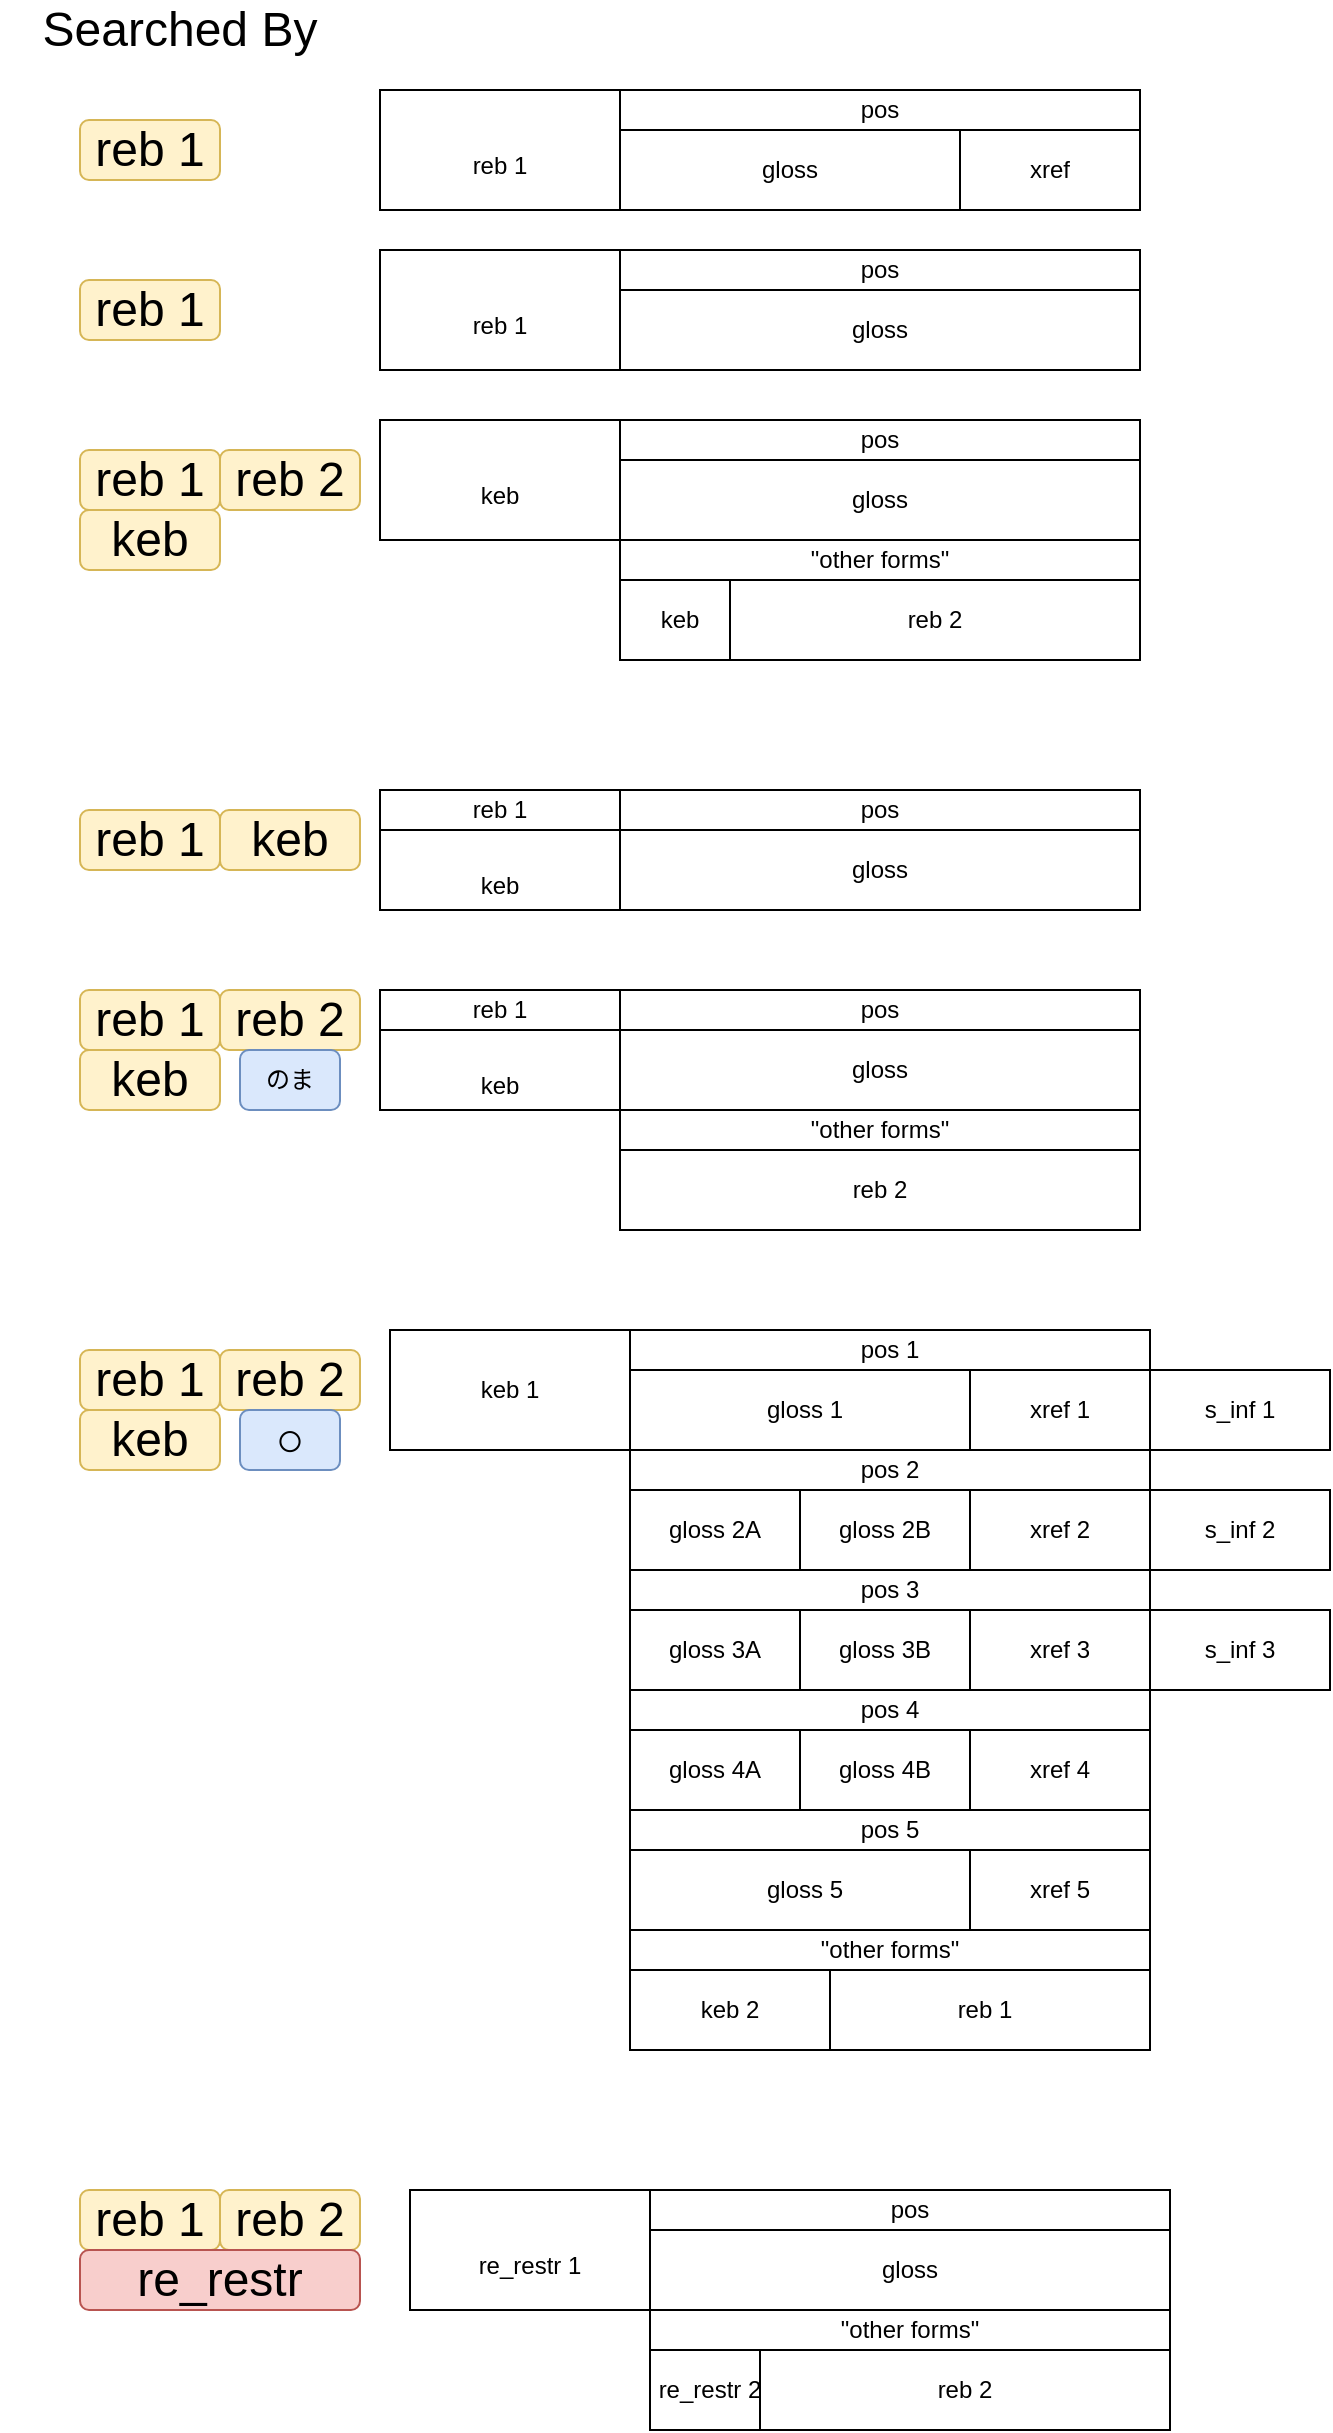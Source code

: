 <mxfile version="15.3.5" type="device"><diagram id="YaNyc30fb01BKYTUnE-E" name="Page-1"><mxGraphModel dx="749" dy="666" grid="1" gridSize="10" guides="1" tooltips="1" connect="1" arrows="1" fold="1" page="1" pageScale="1" pageWidth="850" pageHeight="1100" math="0" shadow="0"><root><mxCell id="0"/><mxCell id="1" parent="0"/><mxCell id="m7RnuNLn5C-3_QpmldOm-1" value="&lt;font style=&quot;font-size: 12px&quot;&gt;reb 1&lt;/font&gt;" style="rounded=0;whiteSpace=wrap;html=1;hachureGap=4;pointerEvents=0;fontSize=34;" vertex="1" parent="1"><mxGeometry x="230" y="270" width="120" height="60" as="geometry"/></mxCell><mxCell id="m7RnuNLn5C-3_QpmldOm-2" value="pos" style="rounded=0;whiteSpace=wrap;html=1;hachureGap=4;pointerEvents=0;" vertex="1" parent="1"><mxGeometry x="350" y="270" width="260" height="20" as="geometry"/></mxCell><mxCell id="m7RnuNLn5C-3_QpmldOm-4" value="gloss" style="rounded=0;whiteSpace=wrap;html=1;hachureGap=4;pointerEvents=0;" vertex="1" parent="1"><mxGeometry x="350" y="290" width="170" height="40" as="geometry"/></mxCell><mxCell id="m7RnuNLn5C-3_QpmldOm-5" value="xref" style="rounded=0;whiteSpace=wrap;html=1;hachureGap=4;pointerEvents=0;" vertex="1" parent="1"><mxGeometry x="520" y="290" width="90" height="40" as="geometry"/></mxCell><mxCell id="m7RnuNLn5C-3_QpmldOm-6" value="&lt;font style=&quot;font-size: 12px&quot;&gt;reb 1&lt;/font&gt;" style="rounded=0;whiteSpace=wrap;html=1;hachureGap=4;pointerEvents=0;fontSize=34;" vertex="1" parent="1"><mxGeometry x="230" y="350" width="120" height="60" as="geometry"/></mxCell><mxCell id="m7RnuNLn5C-3_QpmldOm-7" value="pos" style="rounded=0;whiteSpace=wrap;html=1;hachureGap=4;pointerEvents=0;" vertex="1" parent="1"><mxGeometry x="350" y="350" width="260" height="20" as="geometry"/></mxCell><mxCell id="m7RnuNLn5C-3_QpmldOm-8" value="gloss" style="rounded=0;whiteSpace=wrap;html=1;hachureGap=4;pointerEvents=0;" vertex="1" parent="1"><mxGeometry x="350" y="370" width="260" height="40" as="geometry"/></mxCell><mxCell id="m7RnuNLn5C-3_QpmldOm-10" value="reb 1" style="rounded=1;whiteSpace=wrap;html=1;hachureGap=4;pointerEvents=0;fontSize=24;fillColor=#fff2cc;strokeColor=#d6b656;" vertex="1" parent="1"><mxGeometry x="80" y="285" width="70" height="30" as="geometry"/></mxCell><mxCell id="m7RnuNLn5C-3_QpmldOm-13" value="&lt;font style=&quot;font-size: 12px&quot;&gt;keb&lt;/font&gt;" style="rounded=0;whiteSpace=wrap;html=1;hachureGap=4;pointerEvents=0;fontSize=34;" vertex="1" parent="1"><mxGeometry x="230" y="435" width="120" height="60" as="geometry"/></mxCell><mxCell id="m7RnuNLn5C-3_QpmldOm-14" value="pos" style="rounded=0;whiteSpace=wrap;html=1;hachureGap=4;pointerEvents=0;" vertex="1" parent="1"><mxGeometry x="350" y="435" width="260" height="20" as="geometry"/></mxCell><mxCell id="m7RnuNLn5C-3_QpmldOm-15" value="gloss" style="rounded=0;whiteSpace=wrap;html=1;hachureGap=4;pointerEvents=0;" vertex="1" parent="1"><mxGeometry x="350" y="455" width="260" height="40" as="geometry"/></mxCell><mxCell id="m7RnuNLn5C-3_QpmldOm-16" value="keb" style="rounded=0;whiteSpace=wrap;html=1;hachureGap=4;pointerEvents=0;" vertex="1" parent="1"><mxGeometry x="350" y="515" width="60" height="40" as="geometry"/></mxCell><mxCell id="m7RnuNLn5C-3_QpmldOm-17" value="reb 2" style="rounded=0;whiteSpace=wrap;html=1;hachureGap=4;pointerEvents=0;" vertex="1" parent="1"><mxGeometry x="405" y="515" width="205" height="40" as="geometry"/></mxCell><mxCell id="m7RnuNLn5C-3_QpmldOm-18" value="Searched By" style="text;html=1;strokeColor=none;fillColor=none;align=center;verticalAlign=middle;whiteSpace=wrap;rounded=0;hachureGap=4;pointerEvents=0;fontSize=24;" vertex="1" parent="1"><mxGeometry x="40" y="230" width="180" height="20" as="geometry"/></mxCell><mxCell id="m7RnuNLn5C-3_QpmldOm-19" value="reb 1" style="rounded=1;whiteSpace=wrap;html=1;hachureGap=4;pointerEvents=0;fontSize=24;fillColor=#fff2cc;strokeColor=#d6b656;" vertex="1" parent="1"><mxGeometry x="80" y="365" width="70" height="30" as="geometry"/></mxCell><mxCell id="m7RnuNLn5C-3_QpmldOm-20" value="reb 1" style="rounded=1;whiteSpace=wrap;html=1;hachureGap=4;pointerEvents=0;fontSize=24;fillColor=#fff2cc;strokeColor=#d6b656;" vertex="1" parent="1"><mxGeometry x="80" y="450" width="70" height="30" as="geometry"/></mxCell><mxCell id="m7RnuNLn5C-3_QpmldOm-21" value="reb 2" style="rounded=1;whiteSpace=wrap;html=1;hachureGap=4;pointerEvents=0;fontSize=24;fillColor=#fff2cc;strokeColor=#d6b656;" vertex="1" parent="1"><mxGeometry x="150" y="450" width="70" height="30" as="geometry"/></mxCell><mxCell id="m7RnuNLn5C-3_QpmldOm-22" value="keb" style="rounded=1;whiteSpace=wrap;html=1;hachureGap=4;pointerEvents=0;fontSize=24;fillColor=#fff2cc;strokeColor=#d6b656;" vertex="1" parent="1"><mxGeometry x="80" y="480" width="70" height="30" as="geometry"/></mxCell><mxCell id="m7RnuNLn5C-3_QpmldOm-23" value="reb 1" style="rounded=1;whiteSpace=wrap;html=1;hachureGap=4;pointerEvents=0;fontSize=24;fillColor=#fff2cc;strokeColor=#d6b656;" vertex="1" parent="1"><mxGeometry x="80" y="630" width="70" height="30" as="geometry"/></mxCell><mxCell id="m7RnuNLn5C-3_QpmldOm-24" value="&lt;font style=&quot;font-size: 12px&quot;&gt;keb&lt;/font&gt;" style="rounded=0;whiteSpace=wrap;html=1;hachureGap=4;pointerEvents=0;fontSize=34;" vertex="1" parent="1"><mxGeometry x="230" y="640" width="120" height="40" as="geometry"/></mxCell><mxCell id="m7RnuNLn5C-3_QpmldOm-25" value="pos" style="rounded=0;whiteSpace=wrap;html=1;hachureGap=4;pointerEvents=0;" vertex="1" parent="1"><mxGeometry x="350" y="620" width="260" height="20" as="geometry"/></mxCell><mxCell id="m7RnuNLn5C-3_QpmldOm-26" value="gloss" style="rounded=0;whiteSpace=wrap;html=1;hachureGap=4;pointerEvents=0;" vertex="1" parent="1"><mxGeometry x="350" y="640" width="260" height="40" as="geometry"/></mxCell><mxCell id="m7RnuNLn5C-3_QpmldOm-27" value="reb 1" style="rounded=0;whiteSpace=wrap;html=1;hachureGap=4;pointerEvents=0;" vertex="1" parent="1"><mxGeometry x="230" y="620" width="120" height="20" as="geometry"/></mxCell><mxCell id="m7RnuNLn5C-3_QpmldOm-28" value="reb 1" style="rounded=1;whiteSpace=wrap;html=1;hachureGap=4;pointerEvents=0;fontSize=24;fillColor=#fff2cc;strokeColor=#d6b656;" vertex="1" parent="1"><mxGeometry x="80" y="720" width="70" height="30" as="geometry"/></mxCell><mxCell id="m7RnuNLn5C-3_QpmldOm-29" value="reb 2" style="rounded=1;whiteSpace=wrap;html=1;hachureGap=4;pointerEvents=0;fontSize=24;fillColor=#fff2cc;strokeColor=#d6b656;" vertex="1" parent="1"><mxGeometry x="150" y="720" width="70" height="30" as="geometry"/></mxCell><mxCell id="m7RnuNLn5C-3_QpmldOm-30" value="keb" style="rounded=1;whiteSpace=wrap;html=1;hachureGap=4;pointerEvents=0;fontSize=24;fillColor=#fff2cc;strokeColor=#d6b656;" vertex="1" parent="1"><mxGeometry x="80" y="750" width="70" height="30" as="geometry"/></mxCell><mxCell id="m7RnuNLn5C-3_QpmldOm-31" value="&lt;font style=&quot;font-size: 12px&quot;&gt;keb&lt;/font&gt;" style="rounded=0;whiteSpace=wrap;html=1;hachureGap=4;pointerEvents=0;fontSize=34;" vertex="1" parent="1"><mxGeometry x="230" y="740" width="120" height="40" as="geometry"/></mxCell><mxCell id="m7RnuNLn5C-3_QpmldOm-32" value="pos" style="rounded=0;whiteSpace=wrap;html=1;hachureGap=4;pointerEvents=0;" vertex="1" parent="1"><mxGeometry x="350" y="720" width="260" height="20" as="geometry"/></mxCell><mxCell id="m7RnuNLn5C-3_QpmldOm-33" value="gloss" style="rounded=0;whiteSpace=wrap;html=1;hachureGap=4;pointerEvents=0;" vertex="1" parent="1"><mxGeometry x="350" y="740" width="260" height="40" as="geometry"/></mxCell><mxCell id="m7RnuNLn5C-3_QpmldOm-34" value="reb 1" style="rounded=0;whiteSpace=wrap;html=1;hachureGap=4;pointerEvents=0;" vertex="1" parent="1"><mxGeometry x="230" y="720" width="120" height="20" as="geometry"/></mxCell><mxCell id="m7RnuNLn5C-3_QpmldOm-36" value="reb 2" style="rounded=0;whiteSpace=wrap;html=1;hachureGap=4;pointerEvents=0;" vertex="1" parent="1"><mxGeometry x="350" y="800" width="260" height="40" as="geometry"/></mxCell><mxCell id="m7RnuNLn5C-3_QpmldOm-37" value="&quot;other forms&quot;" style="rounded=0;whiteSpace=wrap;html=1;hachureGap=4;pointerEvents=0;" vertex="1" parent="1"><mxGeometry x="350" y="495" width="260" height="20" as="geometry"/></mxCell><mxCell id="m7RnuNLn5C-3_QpmldOm-38" value="&quot;other forms&quot;" style="rounded=0;whiteSpace=wrap;html=1;hachureGap=4;pointerEvents=0;" vertex="1" parent="1"><mxGeometry x="350" y="780" width="260" height="20" as="geometry"/></mxCell><mxCell id="m7RnuNLn5C-3_QpmldOm-39" value="reb 1" style="rounded=1;whiteSpace=wrap;html=1;hachureGap=4;pointerEvents=0;fontSize=24;fillColor=#fff2cc;strokeColor=#d6b656;" vertex="1" parent="1"><mxGeometry x="80" y="900" width="70" height="30" as="geometry"/></mxCell><mxCell id="m7RnuNLn5C-3_QpmldOm-40" value="reb 2" style="rounded=1;whiteSpace=wrap;html=1;hachureGap=4;pointerEvents=0;fontSize=24;fillColor=#fff2cc;strokeColor=#d6b656;" vertex="1" parent="1"><mxGeometry x="150" y="900" width="70" height="30" as="geometry"/></mxCell><mxCell id="m7RnuNLn5C-3_QpmldOm-41" value="keb" style="rounded=1;whiteSpace=wrap;html=1;hachureGap=4;pointerEvents=0;fontSize=24;fillColor=#fff2cc;strokeColor=#d6b656;" vertex="1" parent="1"><mxGeometry x="80" y="930" width="70" height="30" as="geometry"/></mxCell><mxCell id="m7RnuNLn5C-3_QpmldOm-43" value="pos 1" style="rounded=0;whiteSpace=wrap;html=1;hachureGap=4;pointerEvents=0;" vertex="1" parent="1"><mxGeometry x="355" y="890" width="260" height="20" as="geometry"/></mxCell><mxCell id="m7RnuNLn5C-3_QpmldOm-44" value="gloss 1" style="rounded=0;whiteSpace=wrap;html=1;hachureGap=4;pointerEvents=0;" vertex="1" parent="1"><mxGeometry x="355" y="910" width="175" height="40" as="geometry"/></mxCell><mxCell id="m7RnuNLn5C-3_QpmldOm-45" value="keb 1" style="rounded=0;whiteSpace=wrap;html=1;hachureGap=4;pointerEvents=0;" vertex="1" parent="1"><mxGeometry x="235" y="890" width="120" height="60" as="geometry"/></mxCell><mxCell id="m7RnuNLn5C-3_QpmldOm-46" value="reb 1" style="rounded=0;whiteSpace=wrap;html=1;hachureGap=4;pointerEvents=0;" vertex="1" parent="1"><mxGeometry x="450" y="1210" width="165" height="40" as="geometry"/></mxCell><mxCell id="m7RnuNLn5C-3_QpmldOm-47" value="&quot;other forms&quot;" style="rounded=0;whiteSpace=wrap;html=1;hachureGap=4;pointerEvents=0;" vertex="1" parent="1"><mxGeometry x="355" y="1190" width="260" height="20" as="geometry"/></mxCell><mxCell id="m7RnuNLn5C-3_QpmldOm-50" value="xref 1" style="rounded=0;whiteSpace=wrap;html=1;hachureGap=4;pointerEvents=0;" vertex="1" parent="1"><mxGeometry x="525" y="910" width="90" height="40" as="geometry"/></mxCell><mxCell id="m7RnuNLn5C-3_QpmldOm-51" value="s_inf 1" style="rounded=0;whiteSpace=wrap;html=1;hachureGap=4;pointerEvents=0;" vertex="1" parent="1"><mxGeometry x="615" y="910" width="90" height="40" as="geometry"/></mxCell><mxCell id="m7RnuNLn5C-3_QpmldOm-52" value="○" style="rounded=1;whiteSpace=wrap;html=1;hachureGap=4;pointerEvents=0;fontSize=24;fillColor=#dae8fc;strokeColor=#6c8ebf;" vertex="1" parent="1"><mxGeometry x="160" y="930" width="50" height="30" as="geometry"/></mxCell><mxCell id="m7RnuNLn5C-3_QpmldOm-53" value="のま" style="rounded=1;whiteSpace=wrap;html=1;hachureGap=4;pointerEvents=0;fontSize=12;fillColor=#dae8fc;strokeColor=#6c8ebf;" vertex="1" parent="1"><mxGeometry x="160" y="750" width="50" height="30" as="geometry"/></mxCell><mxCell id="m7RnuNLn5C-3_QpmldOm-54" value="gloss 2A" style="rounded=0;whiteSpace=wrap;html=1;hachureGap=4;pointerEvents=0;" vertex="1" parent="1"><mxGeometry x="355" y="970" width="85" height="40" as="geometry"/></mxCell><mxCell id="m7RnuNLn5C-3_QpmldOm-55" value="xref 2" style="rounded=0;whiteSpace=wrap;html=1;hachureGap=4;pointerEvents=0;" vertex="1" parent="1"><mxGeometry x="525" y="970" width="90" height="40" as="geometry"/></mxCell><mxCell id="m7RnuNLn5C-3_QpmldOm-56" value="s_inf 2" style="rounded=0;whiteSpace=wrap;html=1;hachureGap=4;pointerEvents=0;" vertex="1" parent="1"><mxGeometry x="615" y="970" width="90" height="40" as="geometry"/></mxCell><mxCell id="m7RnuNLn5C-3_QpmldOm-57" value="gloss 2B" style="rounded=0;whiteSpace=wrap;html=1;hachureGap=4;pointerEvents=0;" vertex="1" parent="1"><mxGeometry x="440" y="970" width="85" height="40" as="geometry"/></mxCell><mxCell id="m7RnuNLn5C-3_QpmldOm-58" value="gloss 3A" style="rounded=0;whiteSpace=wrap;html=1;hachureGap=4;pointerEvents=0;" vertex="1" parent="1"><mxGeometry x="355" y="1030" width="85" height="40" as="geometry"/></mxCell><mxCell id="m7RnuNLn5C-3_QpmldOm-59" value="xref 3" style="rounded=0;whiteSpace=wrap;html=1;hachureGap=4;pointerEvents=0;" vertex="1" parent="1"><mxGeometry x="525" y="1030" width="90" height="40" as="geometry"/></mxCell><mxCell id="m7RnuNLn5C-3_QpmldOm-60" value="s_inf 3" style="rounded=0;whiteSpace=wrap;html=1;hachureGap=4;pointerEvents=0;" vertex="1" parent="1"><mxGeometry x="615" y="1030" width="90" height="40" as="geometry"/></mxCell><mxCell id="m7RnuNLn5C-3_QpmldOm-61" value="gloss 3B" style="rounded=0;whiteSpace=wrap;html=1;hachureGap=4;pointerEvents=0;" vertex="1" parent="1"><mxGeometry x="440" y="1030" width="85" height="40" as="geometry"/></mxCell><mxCell id="m7RnuNLn5C-3_QpmldOm-62" value="pos 2" style="rounded=0;whiteSpace=wrap;html=1;hachureGap=4;pointerEvents=0;" vertex="1" parent="1"><mxGeometry x="355" y="950" width="260" height="20" as="geometry"/></mxCell><mxCell id="m7RnuNLn5C-3_QpmldOm-63" value="pos 3" style="rounded=0;whiteSpace=wrap;html=1;hachureGap=4;pointerEvents=0;" vertex="1" parent="1"><mxGeometry x="355" y="1010" width="260" height="20" as="geometry"/></mxCell><mxCell id="m7RnuNLn5C-3_QpmldOm-64" value="pos 4" style="rounded=0;whiteSpace=wrap;html=1;hachureGap=4;pointerEvents=0;" vertex="1" parent="1"><mxGeometry x="355" y="1070" width="260" height="20" as="geometry"/></mxCell><mxCell id="m7RnuNLn5C-3_QpmldOm-65" value="gloss 4A" style="rounded=0;whiteSpace=wrap;html=1;hachureGap=4;pointerEvents=0;" vertex="1" parent="1"><mxGeometry x="355" y="1090" width="85" height="40" as="geometry"/></mxCell><mxCell id="m7RnuNLn5C-3_QpmldOm-66" value="xref 4" style="rounded=0;whiteSpace=wrap;html=1;hachureGap=4;pointerEvents=0;" vertex="1" parent="1"><mxGeometry x="525" y="1090" width="90" height="40" as="geometry"/></mxCell><mxCell id="m7RnuNLn5C-3_QpmldOm-67" value="gloss 4B" style="rounded=0;whiteSpace=wrap;html=1;hachureGap=4;pointerEvents=0;" vertex="1" parent="1"><mxGeometry x="440" y="1090" width="85" height="40" as="geometry"/></mxCell><mxCell id="m7RnuNLn5C-3_QpmldOm-68" value="gloss 5" style="rounded=0;whiteSpace=wrap;html=1;hachureGap=4;pointerEvents=0;" vertex="1" parent="1"><mxGeometry x="355" y="1150" width="175" height="40" as="geometry"/></mxCell><mxCell id="m7RnuNLn5C-3_QpmldOm-69" value="xref 5" style="rounded=0;whiteSpace=wrap;html=1;hachureGap=4;pointerEvents=0;" vertex="1" parent="1"><mxGeometry x="525" y="1150" width="90" height="40" as="geometry"/></mxCell><mxCell id="m7RnuNLn5C-3_QpmldOm-70" value="pos 5" style="rounded=0;whiteSpace=wrap;html=1;hachureGap=4;pointerEvents=0;" vertex="1" parent="1"><mxGeometry x="355" y="1130" width="260" height="20" as="geometry"/></mxCell><mxCell id="m7RnuNLn5C-3_QpmldOm-71" value="keb 2" style="rounded=0;whiteSpace=wrap;html=1;hachureGap=4;pointerEvents=0;" vertex="1" parent="1"><mxGeometry x="355" y="1210" width="100" height="40" as="geometry"/></mxCell><mxCell id="m7RnuNLn5C-3_QpmldOm-72" value="keb" style="rounded=1;whiteSpace=wrap;html=1;hachureGap=4;pointerEvents=0;fontSize=24;fillColor=#fff2cc;strokeColor=#d6b656;" vertex="1" parent="1"><mxGeometry x="150" y="630" width="70" height="30" as="geometry"/></mxCell><mxCell id="m7RnuNLn5C-3_QpmldOm-73" value="reb 1" style="rounded=1;whiteSpace=wrap;html=1;hachureGap=4;pointerEvents=0;fontSize=24;fillColor=#fff2cc;strokeColor=#d6b656;" vertex="1" parent="1"><mxGeometry x="80" y="1320" width="70" height="30" as="geometry"/></mxCell><mxCell id="m7RnuNLn5C-3_QpmldOm-74" value="reb 2" style="rounded=1;whiteSpace=wrap;html=1;hachureGap=4;pointerEvents=0;fontSize=24;fillColor=#fff2cc;strokeColor=#d6b656;" vertex="1" parent="1"><mxGeometry x="150" y="1320" width="70" height="30" as="geometry"/></mxCell><mxCell id="m7RnuNLn5C-3_QpmldOm-75" value="&lt;font style=&quot;font-size: 12px&quot;&gt;re_restr 1&lt;/font&gt;" style="rounded=0;whiteSpace=wrap;html=1;hachureGap=4;pointerEvents=0;fontSize=34;" vertex="1" parent="1"><mxGeometry x="245" y="1320" width="120" height="60" as="geometry"/></mxCell><mxCell id="m7RnuNLn5C-3_QpmldOm-76" value="pos" style="rounded=0;whiteSpace=wrap;html=1;hachureGap=4;pointerEvents=0;" vertex="1" parent="1"><mxGeometry x="365" y="1320" width="260" height="20" as="geometry"/></mxCell><mxCell id="m7RnuNLn5C-3_QpmldOm-77" value="gloss" style="rounded=0;whiteSpace=wrap;html=1;hachureGap=4;pointerEvents=0;" vertex="1" parent="1"><mxGeometry x="365" y="1340" width="260" height="40" as="geometry"/></mxCell><mxCell id="m7RnuNLn5C-3_QpmldOm-78" value="re_restr 2" style="rounded=0;whiteSpace=wrap;html=1;hachureGap=4;pointerEvents=0;" vertex="1" parent="1"><mxGeometry x="365" y="1400" width="60" height="40" as="geometry"/></mxCell><mxCell id="m7RnuNLn5C-3_QpmldOm-79" value="reb 2" style="rounded=0;whiteSpace=wrap;html=1;hachureGap=4;pointerEvents=0;" vertex="1" parent="1"><mxGeometry x="420" y="1400" width="205" height="40" as="geometry"/></mxCell><mxCell id="m7RnuNLn5C-3_QpmldOm-80" value="&quot;other forms&quot;" style="rounded=0;whiteSpace=wrap;html=1;hachureGap=4;pointerEvents=0;" vertex="1" parent="1"><mxGeometry x="365" y="1380" width="260" height="20" as="geometry"/></mxCell><mxCell id="m7RnuNLn5C-3_QpmldOm-81" value="re_restr" style="rounded=1;whiteSpace=wrap;html=1;hachureGap=4;pointerEvents=0;fontSize=24;fillColor=#f8cecc;strokeColor=#b85450;" vertex="1" parent="1"><mxGeometry x="80" y="1350" width="140" height="30" as="geometry"/></mxCell></root></mxGraphModel></diagram></mxfile>